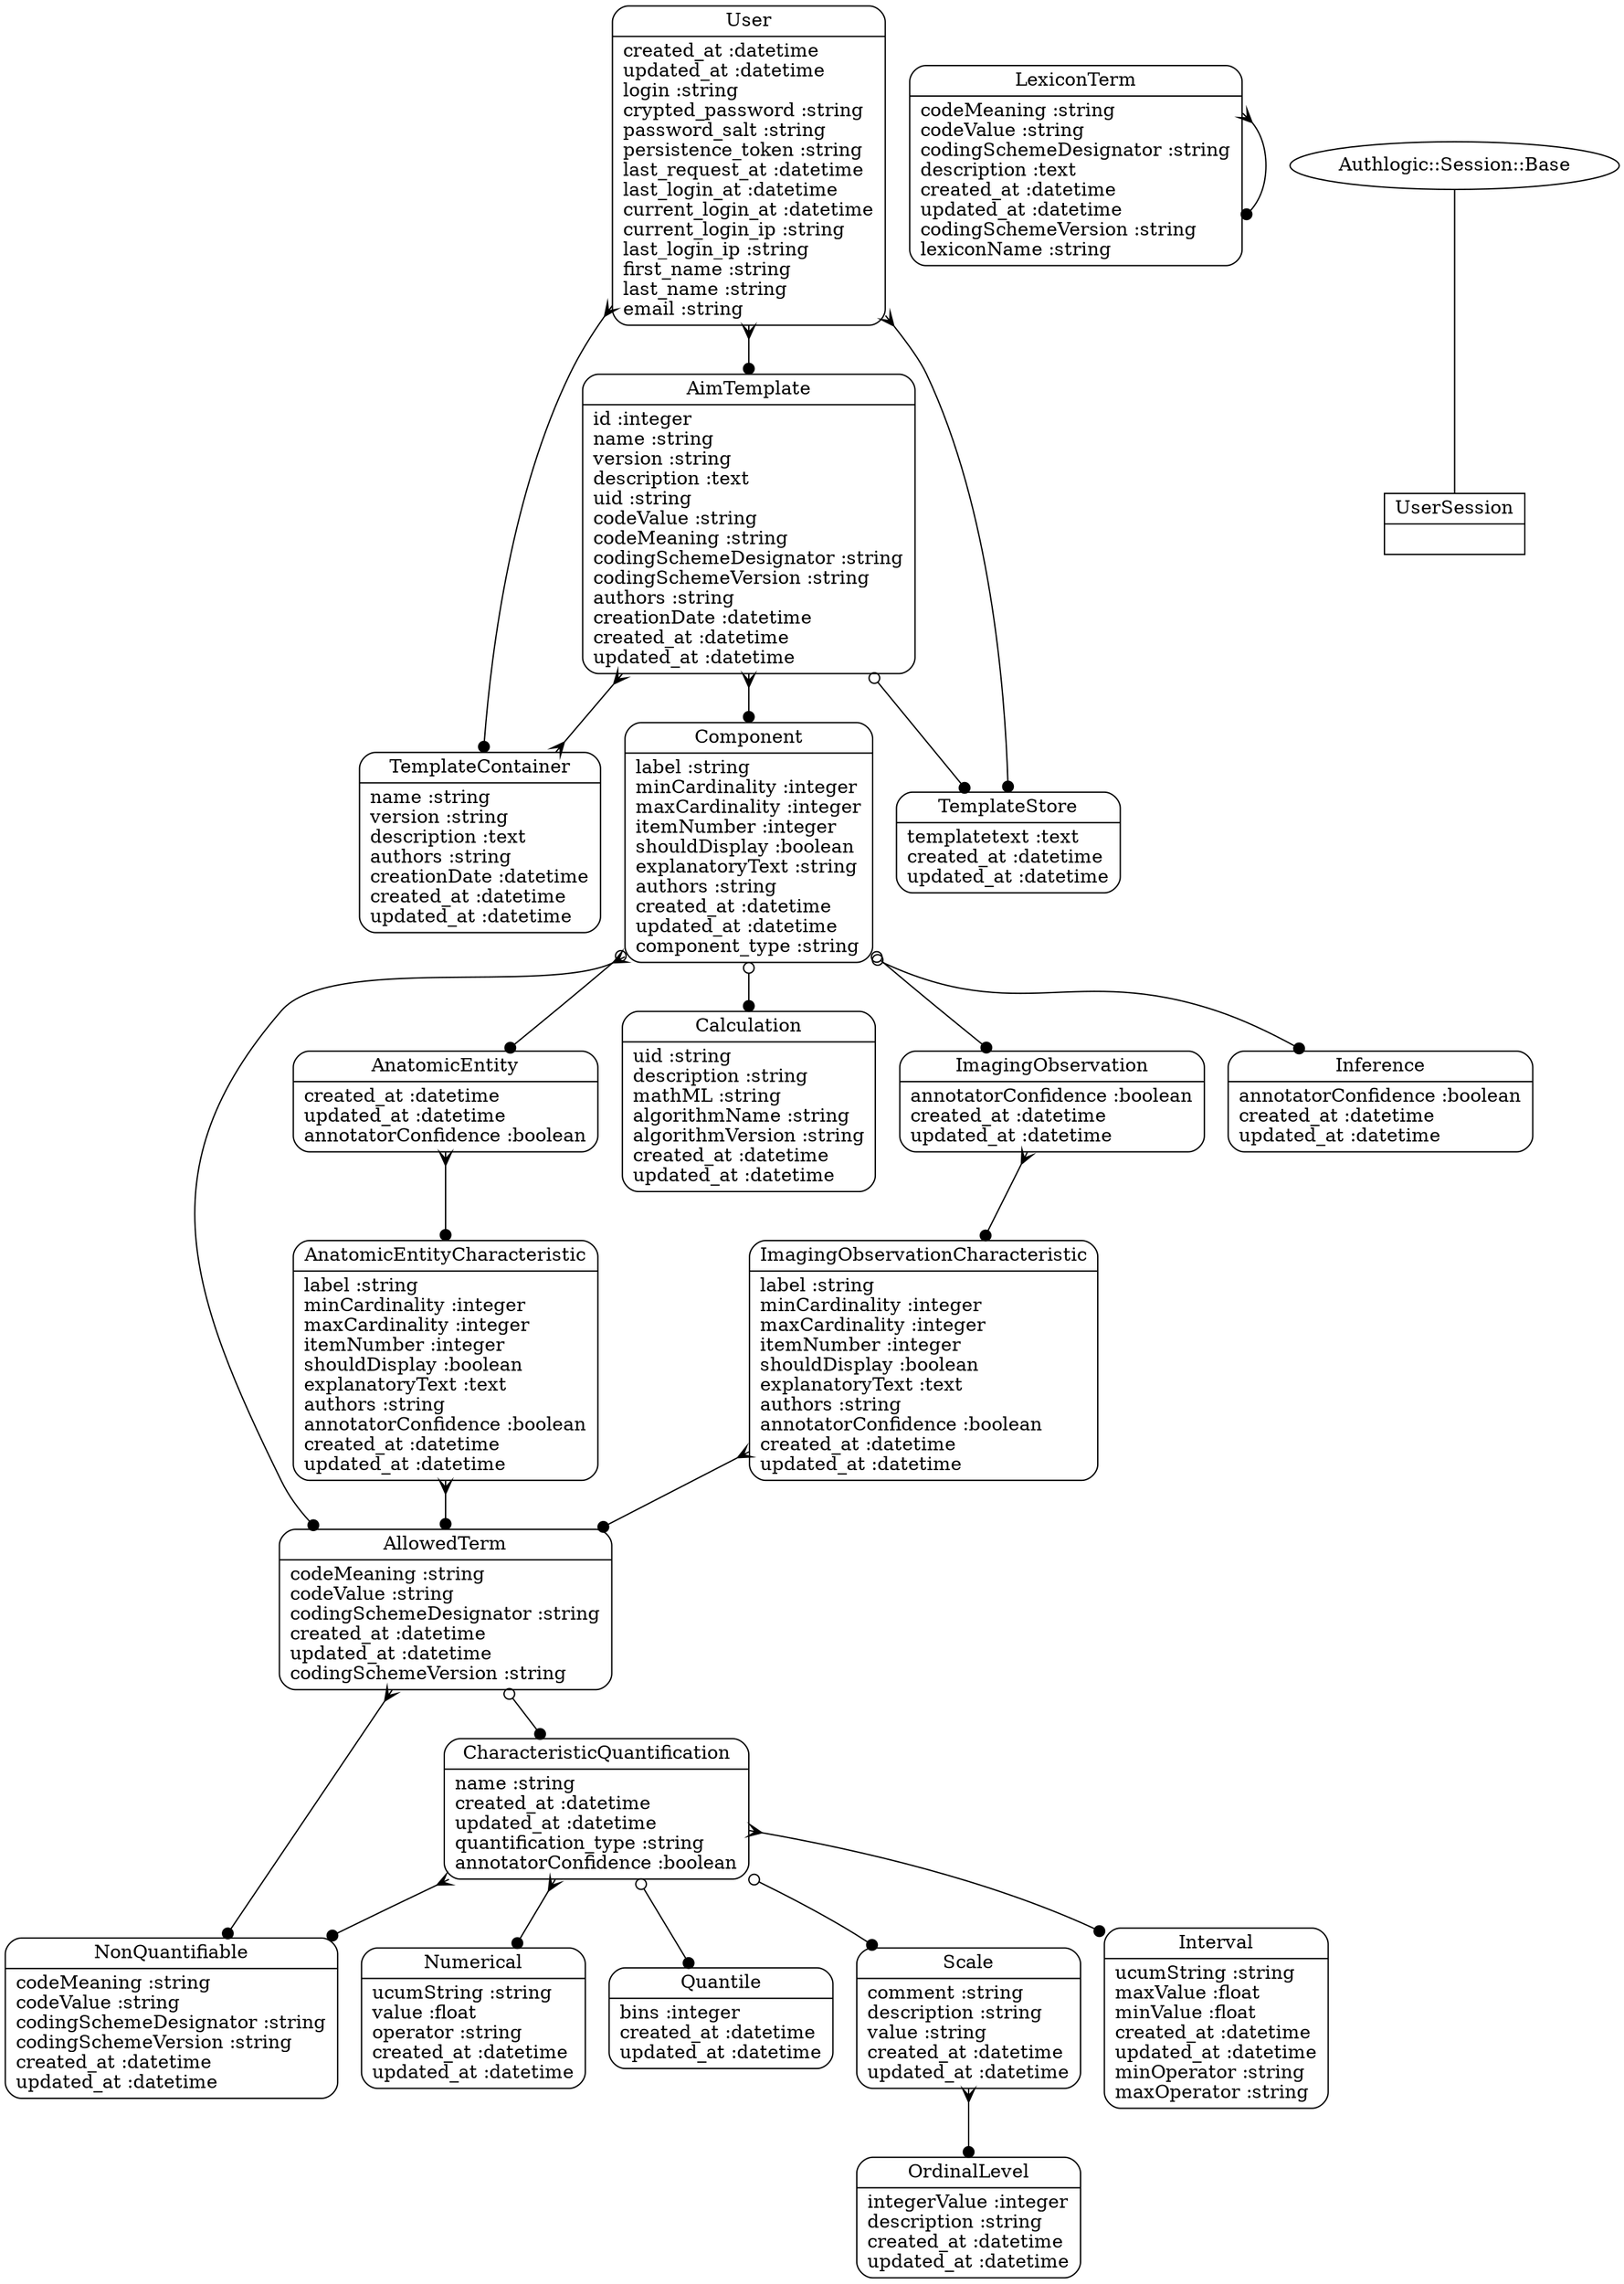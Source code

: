 digraph models_diagram {
	graph[overlap=false, splines=true]
	"AimTemplate" [shape=Mrecord, label="{AimTemplate|id :integer\lname :string\lversion :string\ldescription :text\luid :string\lcodeValue :string\lcodeMeaning :string\lcodingSchemeDesignator :string\lcodingSchemeVersion :string\lauthors :string\lcreationDate :datetime\lcreated_at :datetime\lupdated_at :datetime\l}"]
	"AllowedTerm" [shape=Mrecord, label="{AllowedTerm|codeMeaning :string\lcodeValue :string\lcodingSchemeDesignator :string\lcreated_at :datetime\lupdated_at :datetime\lcodingSchemeVersion :string\l}"]
	"AnatomicEntity" [shape=Mrecord, label="{AnatomicEntity|created_at :datetime\lupdated_at :datetime\lannotatorConfidence :boolean\l}"]
	"AnatomicEntityCharacteristic" [shape=Mrecord, label="{AnatomicEntityCharacteristic|label :string\lminCardinality :integer\lmaxCardinality :integer\litemNumber :integer\lshouldDisplay :boolean\lexplanatoryText :text\lauthors :string\lannotatorConfidence :boolean\lcreated_at :datetime\lupdated_at :datetime\l}"]
	"Calculation" [shape=Mrecord, label="{Calculation|uid :string\ldescription :string\lmathML :string\lalgorithmName :string\lalgorithmVersion :string\lcreated_at :datetime\lupdated_at :datetime\l}"]
	"CharacteristicQuantification" [shape=Mrecord, label="{CharacteristicQuantification|name :string\lcreated_at :datetime\lupdated_at :datetime\lquantification_type :string\lannotatorConfidence :boolean\l}"]
	"Component" [shape=Mrecord, label="{Component|label :string\lminCardinality :integer\lmaxCardinality :integer\litemNumber :integer\lshouldDisplay :boolean\lexplanatoryText :string\lauthors :string\lcreated_at :datetime\lupdated_at :datetime\lcomponent_type :string\l}"]
	"ImagingObservation" [shape=Mrecord, label="{ImagingObservation|annotatorConfidence :boolean\lcreated_at :datetime\lupdated_at :datetime\l}"]
	"ImagingObservationCharacteristic" [shape=Mrecord, label="{ImagingObservationCharacteristic|label :string\lminCardinality :integer\lmaxCardinality :integer\litemNumber :integer\lshouldDisplay :boolean\lexplanatoryText :text\lauthors :string\lannotatorConfidence :boolean\lcreated_at :datetime\lupdated_at :datetime\l}"]
	"Inference" [shape=Mrecord, label="{Inference|annotatorConfidence :boolean\lcreated_at :datetime\lupdated_at :datetime\l}"]
	"Interval" [shape=Mrecord, label="{Interval|ucumString :string\lmaxValue :float\lminValue :float\lcreated_at :datetime\lupdated_at :datetime\lminOperator :string\lmaxOperator :string\l}"]
	"LexiconTerm" [shape=Mrecord, label="{LexiconTerm|codeMeaning :string\lcodeValue :string\lcodingSchemeDesignator :string\ldescription :text\lcreated_at :datetime\lupdated_at :datetime\lcodingSchemeVersion :string\llexiconName :string\l}"]
	"NonQuantifiable" [shape=Mrecord, label="{NonQuantifiable|codeMeaning :string\lcodeValue :string\lcodingSchemeDesignator :string\lcodingSchemeVersion :string\lcreated_at :datetime\lupdated_at :datetime\l}"]
	"Numerical" [shape=Mrecord, label="{Numerical|ucumString :string\lvalue :float\loperator :string\lcreated_at :datetime\lupdated_at :datetime\l}"]
	"OrdinalLevel" [shape=Mrecord, label="{OrdinalLevel|integerValue :integer\ldescription :string\lcreated_at :datetime\lupdated_at :datetime\l}"]
	"Quantile" [shape=Mrecord, label="{Quantile|bins :integer\lcreated_at :datetime\lupdated_at :datetime\l}"]
	"Scale" [shape=Mrecord, label="{Scale|comment :string\ldescription :string\lvalue :string\lcreated_at :datetime\lupdated_at :datetime\l}"]
	"TemplateContainer" [shape=Mrecord, label="{TemplateContainer|name :string\lversion :string\ldescription :text\lauthors :string\lcreationDate :datetime\lcreated_at :datetime\lupdated_at :datetime\l}"]
	"TemplateStore" [shape=Mrecord, label="{TemplateStore|templatetext :text\lcreated_at :datetime\lupdated_at :datetime\l}"]
	"User" [shape=Mrecord, label="{User|created_at :datetime\lupdated_at :datetime\llogin :string\lcrypted_password :string\lpassword_salt :string\lpersistence_token :string\llast_request_at :datetime\llast_login_at :datetime\lcurrent_login_at :datetime\lcurrent_login_ip :string\llast_login_ip :string\lfirst_name :string\llast_name :string\lemail :string\l}"]
	"UserSession" [shape=record, label="{UserSession|}"]
	"AimTemplate" -> "TemplateStore" [arrowtail=odot, arrowhead=dot, dir=both]
	"AimTemplate" -> "Component" [arrowtail=crow, arrowhead=dot, dir=both]
	"AimTemplate" -> "TemplateContainer" [arrowtail=crow, arrowhead=crow, dir=both]
	"AllowedTerm" -> "NonQuantifiable" [arrowtail=crow, arrowhead=dot, dir=both]
	"AllowedTerm" -> "CharacteristicQuantification" [arrowtail=odot, arrowhead=dot, dir=both]
	"AnatomicEntity" -> "AnatomicEntityCharacteristic" [arrowtail=crow, arrowhead=dot, dir=both]
	"AnatomicEntityCharacteristic" -> "AllowedTerm" [arrowtail=crow, arrowhead=dot, dir=both]
	"CharacteristicQuantification" -> "Numerical" [arrowtail=crow, arrowhead=dot, dir=both]
	"CharacteristicQuantification" -> "NonQuantifiable" [arrowtail=crow, arrowhead=dot, dir=both]
	"CharacteristicQuantification" -> "Interval" [arrowtail=crow, arrowhead=dot, dir=both]
	"CharacteristicQuantification" -> "Quantile" [arrowtail=odot, arrowhead=dot, dir=both]
	"CharacteristicQuantification" -> "Scale" [arrowtail=odot, arrowhead=dot, dir=both]
	"Component" -> "ImagingObservation" [arrowtail=odot, arrowhead=dot, dir=both]
	"Component" -> "AnatomicEntity" [arrowtail=odot, arrowhead=dot, dir=both]
	"Component" -> "Inference" [arrowtail=odot, arrowhead=dot, dir=both]
	"Component" -> "Calculation" [arrowtail=odot, arrowhead=dot, dir=both]
	"Component" -> "AllowedTerm" [arrowtail=crow, arrowhead=dot, dir=both]
	"ImagingObservation" -> "ImagingObservationCharacteristic" [arrowtail=crow, arrowhead=dot, dir=both]
	"ImagingObservationCharacteristic" -> "AllowedTerm" [arrowtail=crow, arrowhead=dot, dir=both]
	"LexiconTerm" -> "LexiconTerm" [arrowtail=crow, arrowhead=dot, dir=both]
	"Scale" -> "OrdinalLevel" [arrowtail=crow, arrowhead=dot, dir=both]
	"User" -> "AimTemplate" [arrowtail=crow, arrowhead=dot, dir=both]
	"User" -> "TemplateStore" [arrowtail=crow, arrowhead=dot, dir=both]
	"User" -> "TemplateContainer" [arrowtail=crow, arrowhead=dot, dir=both]
	"Authlogic::Session::Base" -> "UserSession" [label="", arrowhead="none", arrowtail="onormal"]
}
digraph models_diagram {
	graph[overlap=false, splines=true]
	"AimTemplate" [shape=Mrecord, label="{AimTemplate|name :string\lversion :string\ldescription :text\luid :string\lcodeValue :string\lcodeMeaning :string\lcodingSchemeDesignator :string\lcodingSchemeVersion :string\lauthors :string\lcreationDate :datetime\lcreated_at :datetime\lupdated_at :datetime\l}"]
	"AllowedTerm" [shape=Mrecord, label="{AllowedTerm|codeMeaning :string\lcodeValue :string\lcodingSchemeDesignator :string\lcreated_at :datetime\lupdated_at :datetime\lcodingSchemeVersion :string\l}"]
	"AnatomicEntity" [shape=Mrecord, label="{AnatomicEntity|created_at :datetime\lupdated_at :datetime\lannotatorConfidence :boolean\l}"]
	"AnatomicEntityCharacteristic" [shape=Mrecord, label="{AnatomicEntityCharacteristic|label :string\lminCardinality :integer\lmaxCardinality :integer\litemNumber :integer\lshouldDisplay :boolean\lexplanatoryText :text\lauthors :string\lannotatorConfidence :boolean\lcreated_at :datetime\lupdated_at :datetime\l}"]
	"Calculation" [shape=Mrecord, label="{Calculation|uid :string\ldescription :string\lmathML :string\lalgorithmName :string\lalgorithmVersion :string\lcreated_at :datetime\lupdated_at :datetime\l}"]
	"CharacteristicQuantification" [shape=Mrecord, label="{CharacteristicQuantification|name :string\lcreated_at :datetime\lupdated_at :datetime\lquantification_type :string\lannotatorConfidence :boolean\l}"]
	"Component" [shape=Mrecord, label="{Component|label :string\lminCardinality :integer\lmaxCardinality :integer\litemNumber :integer\lshouldDisplay :boolean\lexplanatoryText :string\lauthors :string\lcreated_at :datetime\lupdated_at :datetime\lcomponent_type :string\l}"]
	"ImagingObservation" [shape=Mrecord, label="{ImagingObservation|annotatorConfidence :boolean\lcreated_at :datetime\lupdated_at :datetime\l}"]
	"ImagingObservationCharacteristic" [shape=Mrecord, label="{ImagingObservationCharacteristic|label :string\lminCardinality :integer\lmaxCardinality :integer\litemNumber :integer\lshouldDisplay :boolean\lexplanatoryText :text\lauthors :string\lannotatorConfidence :boolean\lcreated_at :datetime\lupdated_at :datetime\l}"]
	"Inference" [shape=Mrecord, label="{Inference|annotatorConfidence :boolean\lcreated_at :datetime\lupdated_at :datetime\l}"]
	"Interval" [shape=Mrecord, label="{Interval|ucumString :string\lmaxValue :float\lminValue :float\lcreated_at :datetime\lupdated_at :datetime\lminOperator :string\lmaxOperator :string\l}"]
	"LexiconTerm" [shape=Mrecord, label="{LexiconTerm|codeMeaning :string\lcodeValue :string\lcodingSchemeDesignator :string\ldescription :text\lcreated_at :datetime\lupdated_at :datetime\lcodingSchemeVersion :string\llexiconName :string\l}"]
	"NonQuantifiable" [shape=Mrecord, label="{NonQuantifiable|codeMeaning :string\lcodeValue :string\lcodingSchemeDesignator :string\lcodingSchemeVersion :string\lcreated_at :datetime\lupdated_at :datetime\l}"]
	"Numerical" [shape=Mrecord, label="{Numerical|ucumString :string\lvalue :float\loperator :string\lcreated_at :datetime\lupdated_at :datetime\l}"]
	"OrdinalLevel" [shape=Mrecord, label="{OrdinalLevel|integerValue :integer\ldescription :string\lcreated_at :datetime\lupdated_at :datetime\l}"]
	"Quantile" [shape=Mrecord, label="{Quantile|bins :integer\lcreated_at :datetime\lupdated_at :datetime\l}"]
	"Scale" [shape=Mrecord, label="{Scale|comment :string\ldescription :string\lvalue :string\lcreated_at :datetime\lupdated_at :datetime\l}"]
	"TemplateContainer" [shape=Mrecord, label="{TemplateContainer|name :string\lversion :string\ldescription :text\lauthors :string\lcreationDate :datetime\lcreated_at :datetime\lupdated_at :datetime\l}"]
	"TemplateStore" [shape=Mrecord, label="{TemplateStore|templatetext :text\lcreated_at :datetime\lupdated_at :datetime\l}"]
	"User" [shape=Mrecord, label="{User|created_at :datetime\lupdated_at :datetime\llogin :string\lcrypted_password :string\lpassword_salt :string\lpersistence_token :string\llast_request_at :datetime\llast_login_at :datetime\lcurrent_login_at :datetime\lcurrent_login_ip :string\llast_login_ip :string\lfirst_name :string\llast_name :string\lemail :string\l}"]
	"UserSession" [shape=record, label="{UserSession|}"]
	"AimTemplate" -> "TemplateStore" [arrowtail=odot, arrowhead=dot, dir=both]
	"AimTemplate" -> "Component" [arrowtail=crow, arrowhead=dot, dir=both]
	"AimTemplate" -> "TemplateContainer" [arrowtail=crow, arrowhead=crow, dir=both]
	"AllowedTerm" -> "NonQuantifiable" [arrowtail=crow, arrowhead=dot, dir=both]
	"AllowedTerm" -> "CharacteristicQuantification" [arrowtail=odot, arrowhead=dot, dir=both]
	"AnatomicEntity" -> "AnatomicEntityCharacteristic" [arrowtail=crow, arrowhead=dot, dir=both]
	"AnatomicEntityCharacteristic" -> "AllowedTerm" [arrowtail=crow, arrowhead=dot, dir=both]
	"CharacteristicQuantification" -> "Numerical" [arrowtail=crow, arrowhead=dot, dir=both]
	"CharacteristicQuantification" -> "NonQuantifiable" [arrowtail=crow, arrowhead=dot, dir=both]
	"CharacteristicQuantification" -> "Interval" [arrowtail=crow, arrowhead=dot, dir=both]
	"CharacteristicQuantification" -> "Quantile" [arrowtail=odot, arrowhead=dot, dir=both]
	"CharacteristicQuantification" -> "Scale" [arrowtail=odot, arrowhead=dot, dir=both]
	"Component" -> "ImagingObservation" [arrowtail=odot, arrowhead=dot, dir=both]
	"Component" -> "AnatomicEntity" [arrowtail=odot, arrowhead=dot, dir=both]
	"Component" -> "Inference" [arrowtail=odot, arrowhead=dot, dir=both]
	"Component" -> "Calculation" [arrowtail=odot, arrowhead=dot, dir=both]
	"Component" -> "AllowedTerm" [arrowtail=crow, arrowhead=dot, dir=both]
	"ImagingObservation" -> "ImagingObservationCharacteristic" [arrowtail=crow, arrowhead=dot, dir=both]
	"ImagingObservationCharacteristic" -> "AllowedTerm" [arrowtail=crow, arrowhead=dot, dir=both]
	"LexiconTerm" -> "LexiconTerm" [arrowtail=crow, arrowhead=dot, dir=both]
	"Scale" -> "OrdinalLevel" [arrowtail=crow, arrowhead=dot, dir=both]
	"User" -> "AimTemplate" [arrowtail=crow, arrowhead=dot, dir=both]
	"User" -> "TemplateStore" [arrowtail=crow, arrowhead=dot, dir=both]
	"User" -> "TemplateContainer" [arrowtail=crow, arrowhead=dot, dir=both]
	"Authlogic::Session::Base" -> "UserSession" [label="", arrowhead="none", arrowtail="onormal"]
}
digraph models_diagram {
	graph[overlap=false, splines=true]
	"AimTemplate" [shape=Mrecord, label="{AimTemplate|name :string\lversion :string\ldescription :text\luid :string\lcodeValue :string\lcodeMeaning :string\lcodingSchemeDesignator :string\lcodingSchemeVersion :string\lauthors :string\lcreationDate :datetime\lcreated_at :datetime\lupdated_at :datetime\l}"]
	"AllowedTerm" [shape=Mrecord, label="{AllowedTerm|codeMeaning :string\lcodeValue :string\lcodingSchemeDesignator :string\lcreated_at :datetime\lupdated_at :datetime\lcodingSchemeVersion :string\l}"]
	"AnatomicEntity" [shape=Mrecord, label="{AnatomicEntity|created_at :datetime\lupdated_at :datetime\lannotatorConfidence :boolean\l}"]
	"AnatomicEntityCharacteristic" [shape=Mrecord, label="{AnatomicEntityCharacteristic|label :string\lminCardinality :integer\lmaxCardinality :integer\litemNumber :integer\lshouldDisplay :boolean\lexplanatoryText :text\lauthors :string\lannotatorConfidence :boolean\lcreated_at :datetime\lupdated_at :datetime\l}"]
	"Calculation" [shape=Mrecord, label="{Calculation|uid :string\ldescription :string\lmathML :string\lalgorithmName :string\lalgorithmVersion :string\lcreated_at :datetime\lupdated_at :datetime\l}"]
	"CharacteristicQuantification" [shape=Mrecord, label="{CharacteristicQuantification|name :string\lcreated_at :datetime\lupdated_at :datetime\lquantification_type :string\lannotatorConfidence :boolean\l}"]
	"Component" [shape=Mrecord, label="{Component|label :string\lminCardinality :integer\lmaxCardinality :integer\litemNumber :integer\lshouldDisplay :boolean\lexplanatoryText :string\lauthors :string\lcreated_at :datetime\lupdated_at :datetime\lcomponent_type :string\l}"]
	"ImagingObservation" [shape=Mrecord, label="{ImagingObservation|annotatorConfidence :boolean\lcreated_at :datetime\lupdated_at :datetime\l}"]
	"ImagingObservationCharacteristic" [shape=Mrecord, label="{ImagingObservationCharacteristic|label :string\lminCardinality :integer\lmaxCardinality :integer\litemNumber :integer\lshouldDisplay :boolean\lexplanatoryText :text\lauthors :string\lannotatorConfidence :boolean\lcreated_at :datetime\lupdated_at :datetime\l}"]
	"Inference" [shape=Mrecord, label="{Inference|annotatorConfidence :boolean\lcreated_at :datetime\lupdated_at :datetime\l}"]
	"Interval" [shape=Mrecord, label="{Interval|ucumString :string\lmaxValue :float\lminValue :float\lcreated_at :datetime\lupdated_at :datetime\lminOperator :string\lmaxOperator :string\l}"]
	"LexiconTerm" [shape=Mrecord, label="{LexiconTerm|codeMeaning :string\lcodeValue :string\lcodingSchemeDesignator :string\ldescription :text\lcreated_at :datetime\lupdated_at :datetime\lcodingSchemeVersion :string\llexiconName :string\l}"]
	"NonQuantifiable" [shape=Mrecord, label="{NonQuantifiable|codeMeaning :string\lcodeValue :string\lcodingSchemeDesignator :string\lcodingSchemeVersion :string\lcreated_at :datetime\lupdated_at :datetime\l}"]
	"Numerical" [shape=Mrecord, label="{Numerical|ucumString :string\lvalue :float\loperator :string\lcreated_at :datetime\lupdated_at :datetime\l}"]
	"OrdinalLevel" [shape=Mrecord, label="{OrdinalLevel|integerValue :integer\ldescription :string\lcreated_at :datetime\lupdated_at :datetime\l}"]
	"Quantile" [shape=Mrecord, label="{Quantile|bins :integer\lcreated_at :datetime\lupdated_at :datetime\l}"]
	"Scale" [shape=Mrecord, label="{Scale|comment :string\ldescription :string\lvalue :string\lcreated_at :datetime\lupdated_at :datetime\l}"]
	"TemplateContainer" [shape=Mrecord, label="{TemplateContainer|name :string\lversion :string\ldescription :text\lauthors :string\lcreationDate :datetime\lcreated_at :datetime\lupdated_at :datetime\l}"]
	"TemplateStore" [shape=Mrecord, label="{TemplateStore|templatetext :text\lcreated_at :datetime\lupdated_at :datetime\l}"]
	"User" [shape=Mrecord, label="{User|created_at :datetime\lupdated_at :datetime\llogin :string\lcrypted_password :string\lpassword_salt :string\lpersistence_token :string\llast_request_at :datetime\llast_login_at :datetime\lcurrent_login_at :datetime\lcurrent_login_ip :string\llast_login_ip :string\lfirst_name :string\llast_name :string\lemail :string\l}"]
	"UserSession" [shape=record, label="{UserSession|}"]
	"AimTemplate" -> "TemplateStore" [arrowtail=odot, arrowhead=dot, dir=both]
	"AimTemplate" -> "Component" [arrowtail=crow, arrowhead=dot, dir=both]
	"AimTemplate" -> "TemplateContainer" [arrowtail=crow, arrowhead=crow, dir=both]
	"AllowedTerm" -> "NonQuantifiable" [arrowtail=crow, arrowhead=dot, dir=both]
	"AllowedTerm" -> "CharacteristicQuantification" [arrowtail=odot, arrowhead=dot, dir=both]
	"AnatomicEntity" -> "AnatomicEntityCharacteristic" [arrowtail=crow, arrowhead=dot, dir=both]
	"AnatomicEntityCharacteristic" -> "AllowedTerm" [arrowtail=crow, arrowhead=dot, dir=both]
	"CharacteristicQuantification" -> "Numerical" [arrowtail=crow, arrowhead=dot, dir=both]
	"CharacteristicQuantification" -> "NonQuantifiable" [arrowtail=crow, arrowhead=dot, dir=both]
	"CharacteristicQuantification" -> "Interval" [arrowtail=crow, arrowhead=dot, dir=both]
	"CharacteristicQuantification" -> "Quantile" [arrowtail=odot, arrowhead=dot, dir=both]
	"CharacteristicQuantification" -> "Scale" [arrowtail=odot, arrowhead=dot, dir=both]
	"Component" -> "ImagingObservation" [arrowtail=odot, arrowhead=dot, dir=both]
	"Component" -> "AnatomicEntity" [arrowtail=odot, arrowhead=dot, dir=both]
	"Component" -> "Inference" [arrowtail=odot, arrowhead=dot, dir=both]
	"Component" -> "Calculation" [arrowtail=odot, arrowhead=dot, dir=both]
	"Component" -> "AllowedTerm" [arrowtail=crow, arrowhead=dot, dir=both]
	"ImagingObservation" -> "ImagingObservationCharacteristic" [arrowtail=crow, arrowhead=dot, dir=both]
	"ImagingObservationCharacteristic" -> "AllowedTerm" [arrowtail=crow, arrowhead=dot, dir=both]
	"LexiconTerm" -> "LexiconTerm" [arrowtail=crow, arrowhead=dot, dir=both]
	"Scale" -> "OrdinalLevel" [arrowtail=crow, arrowhead=dot, dir=both]
	"User" -> "AimTemplate" [arrowtail=crow, arrowhead=dot, dir=both]
	"User" -> "TemplateStore" [arrowtail=crow, arrowhead=dot, dir=both]
	"User" -> "TemplateContainer" [arrowtail=crow, arrowhead=dot, dir=both]
	"Authlogic::Session::Base" -> "UserSession" [label="", arrowhead="none", arrowtail="onormal"]
}
digraph models_diagram {
	graph[overlap=false, splines=true]
	"AimTemplate" [shape=Mrecord, label="{AimTemplate|id :integer\lname :string\lversion :string\ldescription :text\luid :string\lcodeValue :string\lcodeMeaning :string\lcodingSchemeDesignator :string\lcodingSchemeVersion :string\lauthors :string\lcreationDate :datetime\lcreated_at :datetime\lupdated_at :datetime\luser_id :integer\l}"]
	"AllowedTerm" [shape=Mrecord, label="{AllowedTerm|id :integer\lcodeMeaning :string\lcodeValue :string\lcodingSchemeDesignator :string\limaging_observation_characteristic_id :integer\lcreated_at :datetime\lupdated_at :datetime\lanatomic_entity_characteristic_id :integer\lcomponent_id :integer\lcodingSchemeVersion :string\l}"]
	"AnatomicEntity" [shape=Mrecord, label="{AnatomicEntity|id :integer\lcreated_at :datetime\lupdated_at :datetime\lcomponent_id :integer\lannotatorConfidence :boolean\l}"]
	"AnatomicEntityCharacteristic" [shape=Mrecord, label="{AnatomicEntityCharacteristic|id :integer\llabel :string\lminCardinality :integer\lmaxCardinality :integer\litemNumber :integer\lshouldDisplay :boolean\lexplanatoryText :text\lauthors :string\lannotatorConfidence :boolean\lcreated_at :datetime\lupdated_at :datetime\lanatomic_entity_id :integer\l}"]
	"Calculation" [shape=Mrecord, label="{Calculation|id :integer\luid :string\ldescription :string\lmathML :string\lalgorithmName :string\lalgorithmVersion :string\lcreated_at :datetime\lupdated_at :datetime\lcomponent_id :integer\l}"]
	"CharacteristicQuantification" [shape=Mrecord, label="{CharacteristicQuantification|id :integer\lname :string\ltype :string\lallowed_term_id :integer\lcreated_at :datetime\lupdated_at :datetime\lquantification_type :string\lannotatorConfidence :boolean\l}"]
	"Component" [shape=Mrecord, label="{Component|id :integer\llabel :string\lminCardinality :integer\lmaxCardinality :integer\litemNumber :integer\lshouldDisplay :boolean\lexplanatoryText :string\lauthors :string\laim_template_id :integer\lcreated_at :datetime\lupdated_at :datetime\lcomponent_type :string\l}"]
	"ImagingObservation" [shape=Mrecord, label="{ImagingObservation|id :integer\lannotatorConfidence :boolean\lcreated_at :datetime\lupdated_at :datetime\lcomponent_id :integer\l}"]
	"ImagingObservationCharacteristic" [shape=Mrecord, label="{ImagingObservationCharacteristic|id :integer\llabel :string\lminCardinality :integer\lmaxCardinality :integer\litemNumber :integer\lshouldDisplay :boolean\lexplanatoryText :text\lauthors :string\lannotatorConfidence :boolean\lcreated_at :datetime\lupdated_at :datetime\limaging_observation_id :integer\l}"]
	"Inference" [shape=Mrecord, label="{Inference|id :integer\lannotatorConfidence :boolean\lcomponent_id :integer\lcreated_at :datetime\lupdated_at :datetime\l}"]
	"Interval" [shape=Mrecord, label="{Interval|id :integer\lucumString :string\lmaxValue :float\lminValue :float\lcharacteristic_quantification_id :integer\lcreated_at :datetime\lupdated_at :datetime\lminOperator :string\lmaxOperator :string\l}"]
	"LexiconTerm" [shape=Mrecord, label="{LexiconTerm|id :integer\lcodeMeaning :string\lcodeValue :string\lcodingSchemeDesignator :string\ldescription :text\llexicon_term_id :integer\lcreated_at :datetime\lupdated_at :datetime\lcodingSchemeVersion :string\llexiconName :string\l}"]
	"NonQuantifiable" [shape=Mrecord, label="{NonQuantifiable|id :integer\lcodeMeaning :string\lcodeValue :string\lcodingSchemeDesignator :string\lcodingSchemeVersion :string\lcharacteristic_quantification_id :integer\lcreated_at :datetime\lupdated_at :datetime\lallowed_term_id :integer\l}"]
	"Numerical" [shape=Mrecord, label="{Numerical|id :integer\lucumString :string\lvalue :float\loperator :string\lcharacteristic_quantification_id :integer\lcreated_at :datetime\lupdated_at :datetime\l}"]
	"OrdinalLevel" [shape=Mrecord, label="{OrdinalLevel|id :integer\lintegerValue :integer\ldescription :string\lscale_id :integer\lcreated_at :datetime\lupdated_at :datetime\l}"]
	"Quantile" [shape=Mrecord, label="{Quantile|id :integer\lbins :integer\lcharacteristic_quantification_id :integer\lcreated_at :datetime\lupdated_at :datetime\l}"]
	"Scale" [shape=Mrecord, label="{Scale|id :integer\lcomment :string\ldescription :string\lvalue :string\lcharacteristic_quantification_id :integer\lcreated_at :datetime\lupdated_at :datetime\l}"]
	"TemplateContainer" [shape=Mrecord, label="{TemplateContainer|id :integer\lname :string\lversion :string\ldescription :text\lauthors :string\lcreationDate :datetime\lcreated_at :datetime\lupdated_at :datetime\luser_id :integer\l}"]
	"TemplateStore" [shape=Mrecord, label="{TemplateStore|id :integer\luser_id :integer\ltemplatetext :text\lcreated_at :datetime\lupdated_at :datetime\ltemplate_container_id :integer\l}"]
	"User" [shape=Mrecord, label="{User|id :integer\lcreated_at :datetime\lupdated_at :datetime\llogin :string\lcrypted_password :string\lpassword_salt :string\lpersistence_token :string\llogin_count :integer\llast_request_at :datetime\llast_login_at :datetime\lcurrent_login_at :datetime\lcurrent_login_ip :string\llast_login_ip :string\lfirst_name :string\llast_name :string\lemail :string\l}"]
	"UserSession" [shape=record, label="{UserSession|}"]
	"AimTemplate" -> "TemplateStore" [arrowtail=odot, arrowhead=dot, dir=both]
	"AimTemplate" -> "Component" [arrowtail=crow, arrowhead=dot, dir=both]
	"AimTemplate" -> "TemplateContainer" [arrowtail=crow, arrowhead=crow, dir=both]
	"AllowedTerm" -> "NonQuantifiable" [arrowtail=crow, arrowhead=dot, dir=both]
	"AllowedTerm" -> "CharacteristicQuantification" [arrowtail=odot, arrowhead=dot, dir=both]
	"AnatomicEntity" -> "AnatomicEntityCharacteristic" [arrowtail=crow, arrowhead=dot, dir=both]
	"AnatomicEntityCharacteristic" -> "AllowedTerm" [arrowtail=crow, arrowhead=dot, dir=both]
	"CharacteristicQuantification" -> "Numerical" [arrowtail=crow, arrowhead=dot, dir=both]
	"CharacteristicQuantification" -> "NonQuantifiable" [arrowtail=crow, arrowhead=dot, dir=both]
	"CharacteristicQuantification" -> "Interval" [arrowtail=crow, arrowhead=dot, dir=both]
	"CharacteristicQuantification" -> "Quantile" [arrowtail=odot, arrowhead=dot, dir=both]
	"CharacteristicQuantification" -> "Scale" [arrowtail=odot, arrowhead=dot, dir=both]
	"Component" -> "ImagingObservation" [arrowtail=odot, arrowhead=dot, dir=both]
	"Component" -> "AnatomicEntity" [arrowtail=odot, arrowhead=dot, dir=both]
	"Component" -> "Inference" [arrowtail=odot, arrowhead=dot, dir=both]
	"Component" -> "Calculation" [arrowtail=odot, arrowhead=dot, dir=both]
	"Component" -> "AllowedTerm" [arrowtail=crow, arrowhead=dot, dir=both]
	"ImagingObservation" -> "ImagingObservationCharacteristic" [arrowtail=crow, arrowhead=dot, dir=both]
	"ImagingObservationCharacteristic" -> "AllowedTerm" [arrowtail=crow, arrowhead=dot, dir=both]
	"LexiconTerm" -> "LexiconTerm" [arrowtail=crow, arrowhead=dot, dir=both]
	"Scale" -> "OrdinalLevel" [arrowtail=crow, arrowhead=dot, dir=both]
	"User" -> "AimTemplate" [arrowtail=crow, arrowhead=dot, dir=both]
	"User" -> "TemplateStore" [arrowtail=crow, arrowhead=dot, dir=both]
	"User" -> "TemplateContainer" [arrowtail=crow, arrowhead=dot, dir=both]
	"Authlogic::Session::Base" -> "UserSession" [label="", arrowhead="none", arrowtail="onormal"]
}
digraph models_diagram {
	graph[overlap=false, splines=true]
	"AimTemplate" [shape=Mrecord, label="{AimTemplate|id :integer\lname :string\lversion :string\ldescription :text\luid :string\lcodeValue :string\lcodeMeaning :string\lcodingSchemeDesignator :string\lcodingSchemeVersion :string\lauthors :string\lcreationDate :datetime\lcreated_at :datetime\lupdated_at :datetime\luser_id :integer\l}"]
	"AllowedTerm" [shape=Mrecord, label="{AllowedTerm|id :integer\lcodeMeaning :string\lcodeValue :string\lcodingSchemeDesignator :string\limaging_observation_characteristic_id :integer\lcreated_at :datetime\lupdated_at :datetime\lanatomic_entity_characteristic_id :integer\lcomponent_id :integer\lcodingSchemeVersion :string\l}"]
	"AnatomicEntity" [shape=Mrecord, label="{AnatomicEntity|id :integer\lcreated_at :datetime\lupdated_at :datetime\lcomponent_id :integer\lannotatorConfidence :boolean\l}"]
	"AnatomicEntityCharacteristic" [shape=Mrecord, label="{AnatomicEntityCharacteristic|id :integer\llabel :string\lminCardinality :integer\lmaxCardinality :integer\litemNumber :integer\lshouldDisplay :boolean\lexplanatoryText :text\lauthors :string\lannotatorConfidence :boolean\lcreated_at :datetime\lupdated_at :datetime\lanatomic_entity_id :integer\l}"]
	"Calculation" [shape=Mrecord, label="{Calculation|id :integer\luid :string\ldescription :string\lmathML :string\lalgorithmName :string\lalgorithmVersion :string\lcreated_at :datetime\lupdated_at :datetime\lcomponent_id :integer\l}"]
	"CharacteristicQuantification" [shape=Mrecord, label="{CharacteristicQuantification|id :integer\lname :string\ltype :string\lallowed_term_id :integer\lcreated_at :datetime\lupdated_at :datetime\lquantification_type :string\lannotatorConfidence :boolean\l}"]
	"Component" [shape=Mrecord, label="{Component|id :integer\llabel :string\lminCardinality :integer\lmaxCardinality :integer\litemNumber :integer\lshouldDisplay :boolean\lexplanatoryText :string\lauthors :string\laim_template_id :integer\lcreated_at :datetime\lupdated_at :datetime\lcomponent_type :string\l}"]
	"ImagingObservation" [shape=Mrecord, label="{ImagingObservation|id :integer\lannotatorConfidence :boolean\lcreated_at :datetime\lupdated_at :datetime\lcomponent_id :integer\l}"]
	"ImagingObservationCharacteristic" [shape=Mrecord, label="{ImagingObservationCharacteristic|id :integer\llabel :string\lminCardinality :integer\lmaxCardinality :integer\litemNumber :integer\lshouldDisplay :boolean\lexplanatoryText :text\lauthors :string\lannotatorConfidence :boolean\lcreated_at :datetime\lupdated_at :datetime\limaging_observation_id :integer\l}"]
	"Inference" [shape=Mrecord, label="{Inference|id :integer\lannotatorConfidence :boolean\lcomponent_id :integer\lcreated_at :datetime\lupdated_at :datetime\l}"]
	"Interval" [shape=Mrecord, label="{Interval|id :integer\lucumString :string\lmaxValue :float\lminValue :float\lcharacteristic_quantification_id :integer\lcreated_at :datetime\lupdated_at :datetime\lminOperator :string\lmaxOperator :string\l}"]
	"LexiconTerm" [shape=Mrecord, label="{LexiconTerm|id :integer\lcodeMeaning :string\lcodeValue :string\lcodingSchemeDesignator :string\ldescription :text\llexicon_term_id :integer\lcreated_at :datetime\lupdated_at :datetime\lcodingSchemeVersion :string\llexiconName :string\l}"]
	"NonQuantifiable" [shape=Mrecord, label="{NonQuantifiable|id :integer\lcodeMeaning :string\lcodeValue :string\lcodingSchemeDesignator :string\lcodingSchemeVersion :string\lcharacteristic_quantification_id :integer\lcreated_at :datetime\lupdated_at :datetime\lallowed_term_id :integer\l}"]
	"Numerical" [shape=Mrecord, label="{Numerical|id :integer\lucumString :string\lvalue :float\loperator :string\lcharacteristic_quantification_id :integer\lcreated_at :datetime\lupdated_at :datetime\l}"]
	"OrdinalLevel" [shape=Mrecord, label="{OrdinalLevel|id :integer\lintegerValue :integer\ldescription :string\lscale_id :integer\lcreated_at :datetime\lupdated_at :datetime\l}"]
	"Quantile" [shape=Mrecord, label="{Quantile|id :integer\lbins :integer\lcharacteristic_quantification_id :integer\lcreated_at :datetime\lupdated_at :datetime\l}"]
	"Scale" [shape=Mrecord, label="{Scale|id :integer\lcomment :string\ldescription :string\lvalue :string\lcharacteristic_quantification_id :integer\lcreated_at :datetime\lupdated_at :datetime\l}"]
	"TemplateContainer" [shape=Mrecord, label="{TemplateContainer|id :integer\lname :string\lversion :string\ldescription :text\lauthors :string\lcreationDate :datetime\lcreated_at :datetime\lupdated_at :datetime\luser_id :integer\l}"]
	"TemplateStore" [shape=Mrecord, label="{TemplateStore|id :integer\luser_id :integer\ltemplatetext :text\lcreated_at :datetime\lupdated_at :datetime\ltemplate_container_id :integer\l}"]
	"User" [shape=Mrecord, label="{User|id :integer\lcreated_at :datetime\lupdated_at :datetime\llogin :string\lcrypted_password :string\lpassword_salt :string\lpersistence_token :string\llogin_count :integer\llast_request_at :datetime\llast_login_at :datetime\lcurrent_login_at :datetime\lcurrent_login_ip :string\llast_login_ip :string\lfirst_name :string\llast_name :string\lemail :string\l}"]
	"UserSession" [shape=record, label="{UserSession|}"]
	"AimTemplate" -> "TemplateStore" [arrowtail=odot, arrowhead=dot, dir=both]
	"AimTemplate" -> "Component" [arrowtail=crow, arrowhead=dot, dir=both]
	"AimTemplate" -> "TemplateContainer" [arrowtail=crow, arrowhead=crow, dir=both]
	"AllowedTerm" -> "NonQuantifiable" [arrowtail=crow, arrowhead=dot, dir=both]
	"AllowedTerm" -> "CharacteristicQuantification" [arrowtail=odot, arrowhead=dot, dir=both]
	"AnatomicEntity" -> "AnatomicEntityCharacteristic" [arrowtail=crow, arrowhead=dot, dir=both]
	"AnatomicEntityCharacteristic" -> "AllowedTerm" [arrowtail=crow, arrowhead=dot, dir=both]
	"CharacteristicQuantification" -> "Numerical" [arrowtail=crow, arrowhead=dot, dir=both]
	"CharacteristicQuantification" -> "NonQuantifiable" [arrowtail=crow, arrowhead=dot, dir=both]
	"CharacteristicQuantification" -> "Interval" [arrowtail=crow, arrowhead=dot, dir=both]
	"CharacteristicQuantification" -> "Quantile" [arrowtail=odot, arrowhead=dot, dir=both]
	"CharacteristicQuantification" -> "Scale" [arrowtail=odot, arrowhead=dot, dir=both]
	"Component" -> "ImagingObservation" [arrowtail=odot, arrowhead=dot, dir=both]
	"Component" -> "AnatomicEntity" [arrowtail=odot, arrowhead=dot, dir=both]
	"Component" -> "Inference" [arrowtail=odot, arrowhead=dot, dir=both]
	"Component" -> "Calculation" [arrowtail=odot, arrowhead=dot, dir=both]
	"Component" -> "AllowedTerm" [arrowtail=crow, arrowhead=dot, dir=both]
	"ImagingObservation" -> "ImagingObservationCharacteristic" [arrowtail=crow, arrowhead=dot, dir=both]
	"ImagingObservationCharacteristic" -> "AllowedTerm" [arrowtail=crow, arrowhead=dot, dir=both]
	"LexiconTerm" -> "LexiconTerm" [arrowtail=crow, arrowhead=dot, dir=both]
	"Scale" -> "OrdinalLevel" [arrowtail=crow, arrowhead=dot, dir=both]
	"User" -> "AimTemplate" [arrowtail=crow, arrowhead=dot, dir=both]
	"User" -> "TemplateStore" [arrowtail=crow, arrowhead=dot, dir=both]
	"User" -> "TemplateContainer" [arrowtail=crow, arrowhead=dot, dir=both]
	"Authlogic::Session::Base" -> "UserSession" [label="", arrowhead="none", arrowtail="onormal"]
}
digraph models_diagram {
	graph[overlap=false, splines=true]
	"AimTemplate" [shape=Mrecord, label="{AimTemplate|id :integer\lname :string\lversion :string\ldescription :text\luid :string\lcodeValue :string\lcodeMeaning :string\lcodingSchemeDesignator :string\lcodingSchemeVersion :string\lauthors :string\lcreationDate :datetime\lcreated_at :datetime\lupdated_at :datetime\luser_id :integer\l}"]
	"AllowedTerm" [shape=Mrecord, label="{AllowedTerm|id :integer\lcodeMeaning :string\lcodeValue :string\lcodingSchemeDesignator :string\limaging_observation_characteristic_id :integer\lcreated_at :datetime\lupdated_at :datetime\lanatomic_entity_characteristic_id :integer\lcomponent_id :integer\lcodingSchemeVersion :string\l}"]
	"AnatomicEntity" [shape=Mrecord, label="{AnatomicEntity|id :integer\lcreated_at :datetime\lupdated_at :datetime\lcomponent_id :integer\lannotatorConfidence :boolean\l}"]
	"AnatomicEntityCharacteristic" [shape=Mrecord, label="{AnatomicEntityCharacteristic|id :integer\llabel :string\lminCardinality :integer\lmaxCardinality :integer\litemNumber :integer\lshouldDisplay :boolean\lexplanatoryText :text\lauthors :string\lannotatorConfidence :boolean\lcreated_at :datetime\lupdated_at :datetime\lanatomic_entity_id :integer\l}"]
	"Calculation" [shape=Mrecord, label="{Calculation|id :integer\luid :string\ldescription :string\lmathML :string\lalgorithmName :string\lalgorithmVersion :string\lcreated_at :datetime\lupdated_at :datetime\lcomponent_id :integer\l}"]
	"CharacteristicQuantification" [shape=Mrecord, label="{CharacteristicQuantification|id :integer\lname :string\ltype :string\lallowed_term_id :integer\lcreated_at :datetime\lupdated_at :datetime\lquantification_type :string\lannotatorConfidence :boolean\l}"]
	"Component" [shape=Mrecord, label="{Component|id :integer\llabel :string\lminCardinality :integer\lmaxCardinality :integer\litemNumber :integer\lshouldDisplay :boolean\lexplanatoryText :string\lauthors :string\laim_template_id :integer\lcreated_at :datetime\lupdated_at :datetime\lcomponent_type :string\l}"]
	"ImagingObservation" [shape=Mrecord, label="{ImagingObservation|id :integer\lannotatorConfidence :boolean\lcreated_at :datetime\lupdated_at :datetime\lcomponent_id :integer\l}"]
	"ImagingObservationCharacteristic" [shape=Mrecord, label="{ImagingObservationCharacteristic|id :integer\llabel :string\lminCardinality :integer\lmaxCardinality :integer\litemNumber :integer\lshouldDisplay :boolean\lexplanatoryText :text\lauthors :string\lannotatorConfidence :boolean\lcreated_at :datetime\lupdated_at :datetime\limaging_observation_id :integer\l}"]
	"Inference" [shape=Mrecord, label="{Inference|id :integer\lannotatorConfidence :boolean\lcomponent_id :integer\lcreated_at :datetime\lupdated_at :datetime\l}"]
	"Interval" [shape=Mrecord, label="{Interval|id :integer\lucumString :string\lmaxValue :float\lminValue :float\lcharacteristic_quantification_id :integer\lcreated_at :datetime\lupdated_at :datetime\lminOperator :string\lmaxOperator :string\l}"]
	"LexiconTerm" [shape=Mrecord, label="{LexiconTerm|id :integer\lcodeMeaning :string\lcodeValue :string\lcodingSchemeDesignator :string\ldescription :text\llexicon_term_id :integer\lcreated_at :datetime\lupdated_at :datetime\lcodingSchemeVersion :string\llexiconName :string\l}"]
	"NonQuantifiable" [shape=Mrecord, label="{NonQuantifiable|id :integer\lcodeMeaning :string\lcodeValue :string\lcodingSchemeDesignator :string\lcodingSchemeVersion :string\lcharacteristic_quantification_id :integer\lcreated_at :datetime\lupdated_at :datetime\lallowed_term_id :integer\l}"]
	"Numerical" [shape=Mrecord, label="{Numerical|id :integer\lucumString :string\lvalue :float\loperator :string\lcharacteristic_quantification_id :integer\lcreated_at :datetime\lupdated_at :datetime\l}"]
	"OrdinalLevel" [shape=Mrecord, label="{OrdinalLevel|id :integer\lintegerValue :integer\ldescription :string\lscale_id :integer\lcreated_at :datetime\lupdated_at :datetime\l}"]
	"Quantile" [shape=Mrecord, label="{Quantile|id :integer\lbins :integer\lcharacteristic_quantification_id :integer\lcreated_at :datetime\lupdated_at :datetime\l}"]
	"Scale" [shape=Mrecord, label="{Scale|id :integer\lcomment :string\ldescription :string\lvalue :string\lcharacteristic_quantification_id :integer\lcreated_at :datetime\lupdated_at :datetime\l}"]
	"TemplateContainer" [shape=Mrecord, label="{TemplateContainer|id :integer\lname :string\lversion :string\ldescription :text\lauthors :string\lcreationDate :datetime\lcreated_at :datetime\lupdated_at :datetime\luser_id :integer\l}"]
	"TemplateStore" [shape=Mrecord, label="{TemplateStore|id :integer\luser_id :integer\ltemplatetext :text\lcreated_at :datetime\lupdated_at :datetime\ltemplate_container_id :integer\l}"]
	"User" [shape=Mrecord, label="{User|id :integer\lcreated_at :datetime\lupdated_at :datetime\llogin :string\lcrypted_password :string\lpassword_salt :string\lpersistence_token :string\llogin_count :integer\llast_request_at :datetime\llast_login_at :datetime\lcurrent_login_at :datetime\lcurrent_login_ip :string\llast_login_ip :string\lfirst_name :string\llast_name :string\lemail :string\l}"]
	"UserSession" [shape=record, label="{UserSession|}"]
	"AimTemplate" -> "TemplateStore" [arrowtail=odot, arrowhead=dot, dir=both]
	"AimTemplate" -> "Component" [arrowtail=crow, arrowhead=dot, dir=both]
	"AimTemplate" -> "TemplateContainer" [arrowtail=crow, arrowhead=crow, dir=both]
	"AllowedTerm" -> "NonQuantifiable" [arrowtail=crow, arrowhead=dot, dir=both]
	"AllowedTerm" -> "CharacteristicQuantification" [arrowtail=odot, arrowhead=dot, dir=both]
	"AnatomicEntity" -> "AnatomicEntityCharacteristic" [arrowtail=crow, arrowhead=dot, dir=both]
	"AnatomicEntityCharacteristic" -> "AllowedTerm" [arrowtail=crow, arrowhead=dot, dir=both]
	"CharacteristicQuantification" -> "Numerical" [arrowtail=crow, arrowhead=dot, dir=both]
	"CharacteristicQuantification" -> "NonQuantifiable" [arrowtail=crow, arrowhead=dot, dir=both]
	"CharacteristicQuantification" -> "Interval" [arrowtail=crow, arrowhead=dot, dir=both]
	"CharacteristicQuantification" -> "Quantile" [arrowtail=odot, arrowhead=dot, dir=both]
	"CharacteristicQuantification" -> "Scale" [arrowtail=odot, arrowhead=dot, dir=both]
	"Component" -> "ImagingObservation" [arrowtail=odot, arrowhead=dot, dir=both]
	"Component" -> "AnatomicEntity" [arrowtail=odot, arrowhead=dot, dir=both]
	"Component" -> "Inference" [arrowtail=odot, arrowhead=dot, dir=both]
	"Component" -> "Calculation" [arrowtail=odot, arrowhead=dot, dir=both]
	"Component" -> "AllowedTerm" [arrowtail=crow, arrowhead=dot, dir=both]
	"ImagingObservation" -> "ImagingObservationCharacteristic" [arrowtail=crow, arrowhead=dot, dir=both]
	"ImagingObservationCharacteristic" -> "AllowedTerm" [arrowtail=crow, arrowhead=dot, dir=both]
	"LexiconTerm" -> "LexiconTerm" [arrowtail=crow, arrowhead=dot, dir=both]
	"Scale" -> "OrdinalLevel" [arrowtail=crow, arrowhead=dot, dir=both]
	"User" -> "AimTemplate" [arrowtail=crow, arrowhead=dot, dir=both]
	"User" -> "TemplateStore" [arrowtail=crow, arrowhead=dot, dir=both]
	"User" -> "TemplateContainer" [arrowtail=crow, arrowhead=dot, dir=both]
	"Authlogic::Session::Base" -> "UserSession" [label="", arrowhead="none", arrowtail="onormal"]
}
digraph models_diagram {
	graph[overlap=false, splines=true]
	"AimTemplate" [shape=Mrecord, label="{AimTemplate|id :integer\lname :string\lversion :string\ldescription :text\luid :string\lcodeValue :string\lcodeMeaning :string\lcodingSchemeDesignator :string\lcodingSchemeVersion :string\lauthors :string\lcreationDate :datetime\lcreated_at :datetime\lupdated_at :datetime\luser_id :integer\l}"]
	"AllowedTerm" [shape=Mrecord, label="{AllowedTerm|id :integer\lcodeMeaning :string\lcodeValue :string\lcodingSchemeDesignator :string\limaging_observation_characteristic_id :integer\lcreated_at :datetime\lupdated_at :datetime\lanatomic_entity_characteristic_id :integer\lcomponent_id :integer\lcodingSchemeVersion :string\l}"]
	"AnatomicEntity" [shape=Mrecord, label="{AnatomicEntity|id :integer\lcreated_at :datetime\lupdated_at :datetime\lcomponent_id :integer\lannotatorConfidence :boolean\l}"]
	"AnatomicEntityCharacteristic" [shape=Mrecord, label="{AnatomicEntityCharacteristic|id :integer\llabel :string\lminCardinality :integer\lmaxCardinality :integer\litemNumber :integer\lshouldDisplay :boolean\lexplanatoryText :text\lauthors :string\lannotatorConfidence :boolean\lcreated_at :datetime\lupdated_at :datetime\lanatomic_entity_id :integer\l}"]
	"Calculation" [shape=Mrecord, label="{Calculation|id :integer\luid :string\ldescription :string\lmathML :string\lalgorithmName :string\lalgorithmVersion :string\lcreated_at :datetime\lupdated_at :datetime\lcomponent_id :integer\l}"]
	"CharacteristicQuantification" [shape=Mrecord, label="{CharacteristicQuantification|id :integer\lname :string\ltype :string\lallowed_term_id :integer\lcreated_at :datetime\lupdated_at :datetime\lquantification_type :string\lannotatorConfidence :boolean\l}"]
	"Component" [shape=Mrecord, label="{Component|id :integer\llabel :string\lminCardinality :integer\lmaxCardinality :integer\litemNumber :integer\lshouldDisplay :boolean\lexplanatoryText :string\lauthors :string\laim_template_id :integer\lcreated_at :datetime\lupdated_at :datetime\lcomponent_type :string\l}"]
	"ImagingObservation" [shape=Mrecord, label="{ImagingObservation|id :integer\lannotatorConfidence :boolean\lcreated_at :datetime\lupdated_at :datetime\lcomponent_id :integer\l}"]
	"ImagingObservationCharacteristic" [shape=Mrecord, label="{ImagingObservationCharacteristic|id :integer\llabel :string\lminCardinality :integer\lmaxCardinality :integer\litemNumber :integer\lshouldDisplay :boolean\lexplanatoryText :text\lauthors :string\lannotatorConfidence :boolean\lcreated_at :datetime\lupdated_at :datetime\limaging_observation_id :integer\l}"]
	"Inference" [shape=Mrecord, label="{Inference|id :integer\lannotatorConfidence :boolean\lcomponent_id :integer\lcreated_at :datetime\lupdated_at :datetime\l}"]
	"Interval" [shape=Mrecord, label="{Interval|id :integer\lucumString :string\lmaxValue :float\lminValue :float\lcharacteristic_quantification_id :integer\lcreated_at :datetime\lupdated_at :datetime\lminOperator :string\lmaxOperator :string\l}"]
	"LexiconTerm" [shape=Mrecord, label="{LexiconTerm|id :integer\lcodeMeaning :string\lcodeValue :string\lcodingSchemeDesignator :string\ldescription :text\llexicon_term_id :integer\lcreated_at :datetime\lupdated_at :datetime\lcodingSchemeVersion :string\llexiconName :string\l}"]
	"NonQuantifiable" [shape=Mrecord, label="{NonQuantifiable|id :integer\lcodeMeaning :string\lcodeValue :string\lcodingSchemeDesignator :string\lcodingSchemeVersion :string\lcharacteristic_quantification_id :integer\lcreated_at :datetime\lupdated_at :datetime\lallowed_term_id :integer\l}"]
	"Numerical" [shape=Mrecord, label="{Numerical|id :integer\lucumString :string\lvalue :float\loperator :string\lcharacteristic_quantification_id :integer\lcreated_at :datetime\lupdated_at :datetime\l}"]
	"OrdinalLevel" [shape=Mrecord, label="{OrdinalLevel|id :integer\lintegerValue :integer\ldescription :string\lscale_id :integer\lcreated_at :datetime\lupdated_at :datetime\l}"]
	"Quantile" [shape=Mrecord, label="{Quantile|id :integer\lbins :integer\lcharacteristic_quantification_id :integer\lcreated_at :datetime\lupdated_at :datetime\l}"]
	"Scale" [shape=Mrecord, label="{Scale|id :integer\lcomment :string\ldescription :string\lvalue :string\lcharacteristic_quantification_id :integer\lcreated_at :datetime\lupdated_at :datetime\l}"]
	"TemplateContainer" [shape=Mrecord, label="{TemplateContainer|id :integer\lname :string\lversion :string\ldescription :text\lauthors :string\lcreationDate :datetime\lcreated_at :datetime\lupdated_at :datetime\luser_id :integer\l}"]
	"TemplateStore" [shape=Mrecord, label="{TemplateStore|id :integer\luser_id :integer\ltemplatetext :text\lcreated_at :datetime\lupdated_at :datetime\ltemplate_container_id :integer\l}"]
	"User" [shape=Mrecord, label="{User|id :integer\lcreated_at :datetime\lupdated_at :datetime\llogin :string\lcrypted_password :string\lpassword_salt :string\lpersistence_token :string\llogin_count :integer\llast_request_at :datetime\llast_login_at :datetime\lcurrent_login_at :datetime\lcurrent_login_ip :string\llast_login_ip :string\lfirst_name :string\llast_name :string\lemail :string\l}"]
	"UserSession" [shape=record, label="{UserSession|}"]
	"AimTemplate" -> "TemplateStore" [arrowtail=odot, arrowhead=dot, dir=both]
	"AimTemplate" -> "Component" [arrowtail=crow, arrowhead=dot, dir=both]
	"AimTemplate" -> "TemplateContainer" [arrowtail=crow, arrowhead=crow, dir=both]
	"AllowedTerm" -> "NonQuantifiable" [arrowtail=crow, arrowhead=dot, dir=both]
	"AllowedTerm" -> "CharacteristicQuantification" [arrowtail=odot, arrowhead=dot, dir=both]
	"AnatomicEntity" -> "AnatomicEntityCharacteristic" [arrowtail=crow, arrowhead=dot, dir=both]
	"AnatomicEntityCharacteristic" -> "AllowedTerm" [arrowtail=crow, arrowhead=dot, dir=both]
	"CharacteristicQuantification" -> "Numerical" [arrowtail=crow, arrowhead=dot, dir=both]
	"CharacteristicQuantification" -> "NonQuantifiable" [arrowtail=crow, arrowhead=dot, dir=both]
	"CharacteristicQuantification" -> "Interval" [arrowtail=crow, arrowhead=dot, dir=both]
	"CharacteristicQuantification" -> "Quantile" [arrowtail=odot, arrowhead=dot, dir=both]
	"CharacteristicQuantification" -> "Scale" [arrowtail=odot, arrowhead=dot, dir=both]
	"Component" -> "ImagingObservation" [arrowtail=odot, arrowhead=dot, dir=both]
	"Component" -> "AnatomicEntity" [arrowtail=odot, arrowhead=dot, dir=both]
	"Component" -> "Inference" [arrowtail=odot, arrowhead=dot, dir=both]
	"Component" -> "Calculation" [arrowtail=odot, arrowhead=dot, dir=both]
	"Component" -> "AllowedTerm" [arrowtail=crow, arrowhead=dot, dir=both]
	"ImagingObservation" -> "ImagingObservationCharacteristic" [arrowtail=crow, arrowhead=dot, dir=both]
	"ImagingObservationCharacteristic" -> "AllowedTerm" [arrowtail=crow, arrowhead=dot, dir=both]
	"LexiconTerm" -> "LexiconTerm" [arrowtail=crow, arrowhead=dot, dir=both]
	"Scale" -> "OrdinalLevel" [arrowtail=crow, arrowhead=dot, dir=both]
	"User" -> "AimTemplate" [arrowtail=crow, arrowhead=dot, dir=both]
	"User" -> "TemplateStore" [arrowtail=crow, arrowhead=dot, dir=both]
	"User" -> "TemplateContainer" [arrowtail=crow, arrowhead=dot, dir=both]
	"Authlogic::Session::Base" -> "UserSession" [label="", arrowhead="none", arrowtail="onormal"]
}
